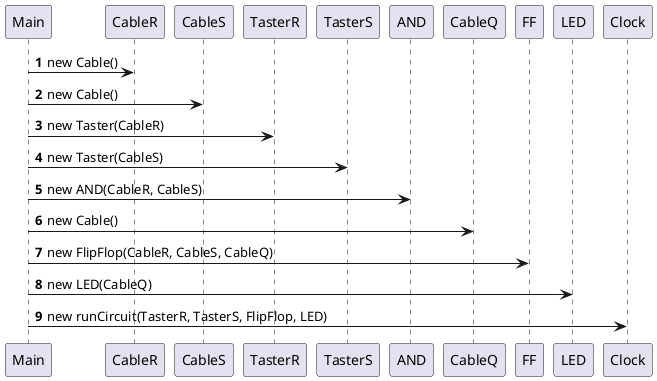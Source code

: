 @startuml

autonumber
Main -> CableR : new Cable()
Main -> CableS : new Cable()
Main -> TasterR :  new Taster(CableR)
Main -> TasterS :  new Taster(CableS)
Main -> AND:   new AND(CableR, CableS)
Main -> CableQ : new Cable()
Main -> FF:    new FlipFlop(CableR, CableS, CableQ)
Main -> LED:   new LED(CableQ)
Main -> Clock:  new runCircuit(TasterR, TasterS, FlipFlop, LED)
@enduml